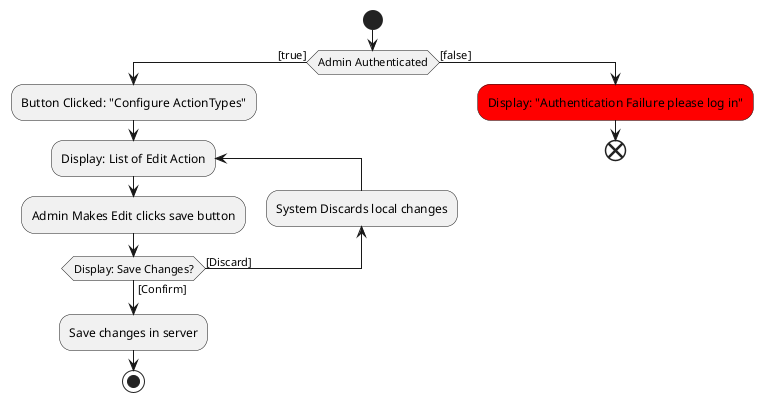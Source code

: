 @startuml ConfigureActionTypes
start
if(Admin Authenticated) then ([true])
:Button Clicked: "Configure ActionTypes";
repeat :Display: List of Edit Action;
:Admin Makes Edit clicks save button;
backward :System Discards local changes;
repeat while (Display: Save Changes?) is ([Discard]) not ([Confirm])
:Save changes in server;
stop
else ([false])
#red:Display: "Authentication Failure please log in";
end
@enduml

